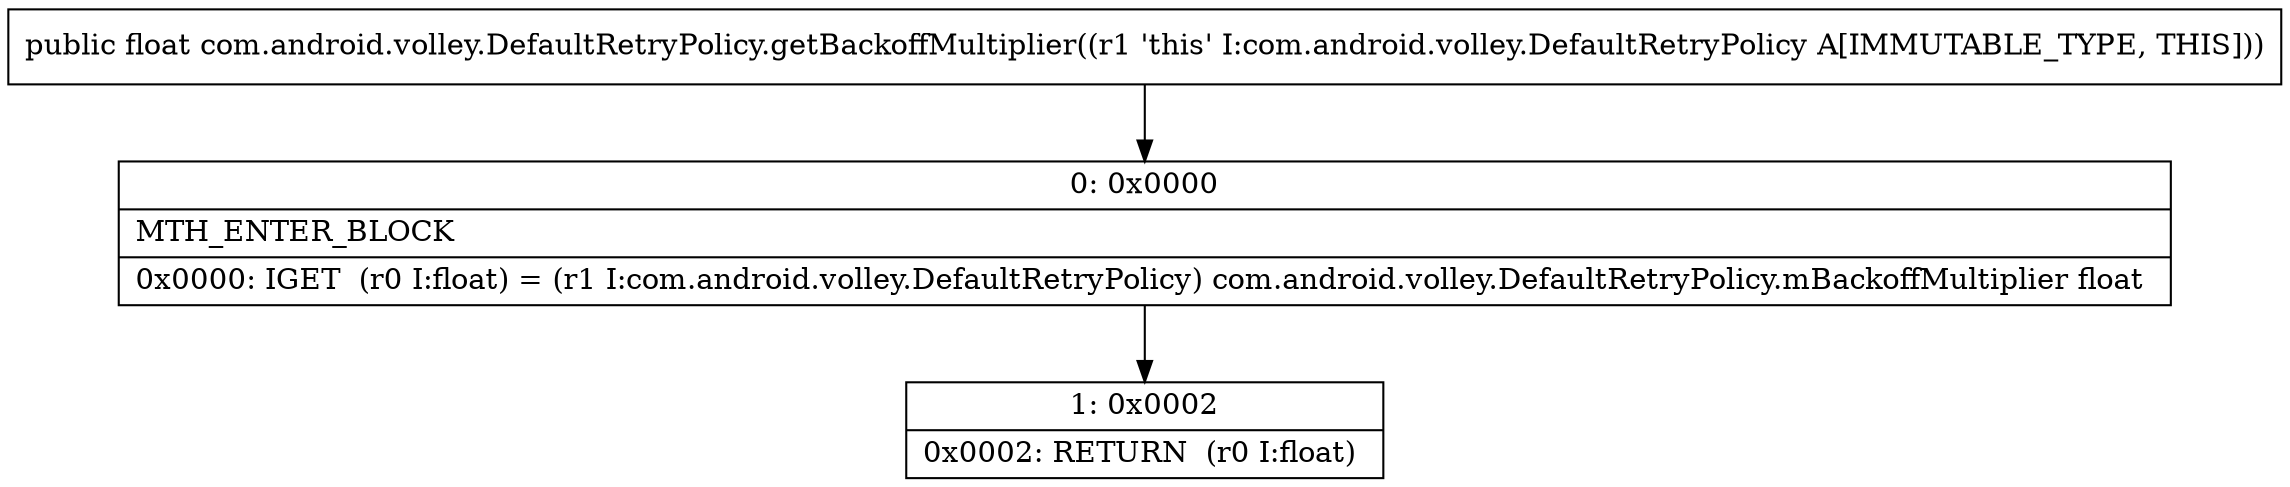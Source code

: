 digraph "CFG forcom.android.volley.DefaultRetryPolicy.getBackoffMultiplier()F" {
Node_0 [shape=record,label="{0\:\ 0x0000|MTH_ENTER_BLOCK\l|0x0000: IGET  (r0 I:float) = (r1 I:com.android.volley.DefaultRetryPolicy) com.android.volley.DefaultRetryPolicy.mBackoffMultiplier float \l}"];
Node_1 [shape=record,label="{1\:\ 0x0002|0x0002: RETURN  (r0 I:float) \l}"];
MethodNode[shape=record,label="{public float com.android.volley.DefaultRetryPolicy.getBackoffMultiplier((r1 'this' I:com.android.volley.DefaultRetryPolicy A[IMMUTABLE_TYPE, THIS])) }"];
MethodNode -> Node_0;
Node_0 -> Node_1;
}

